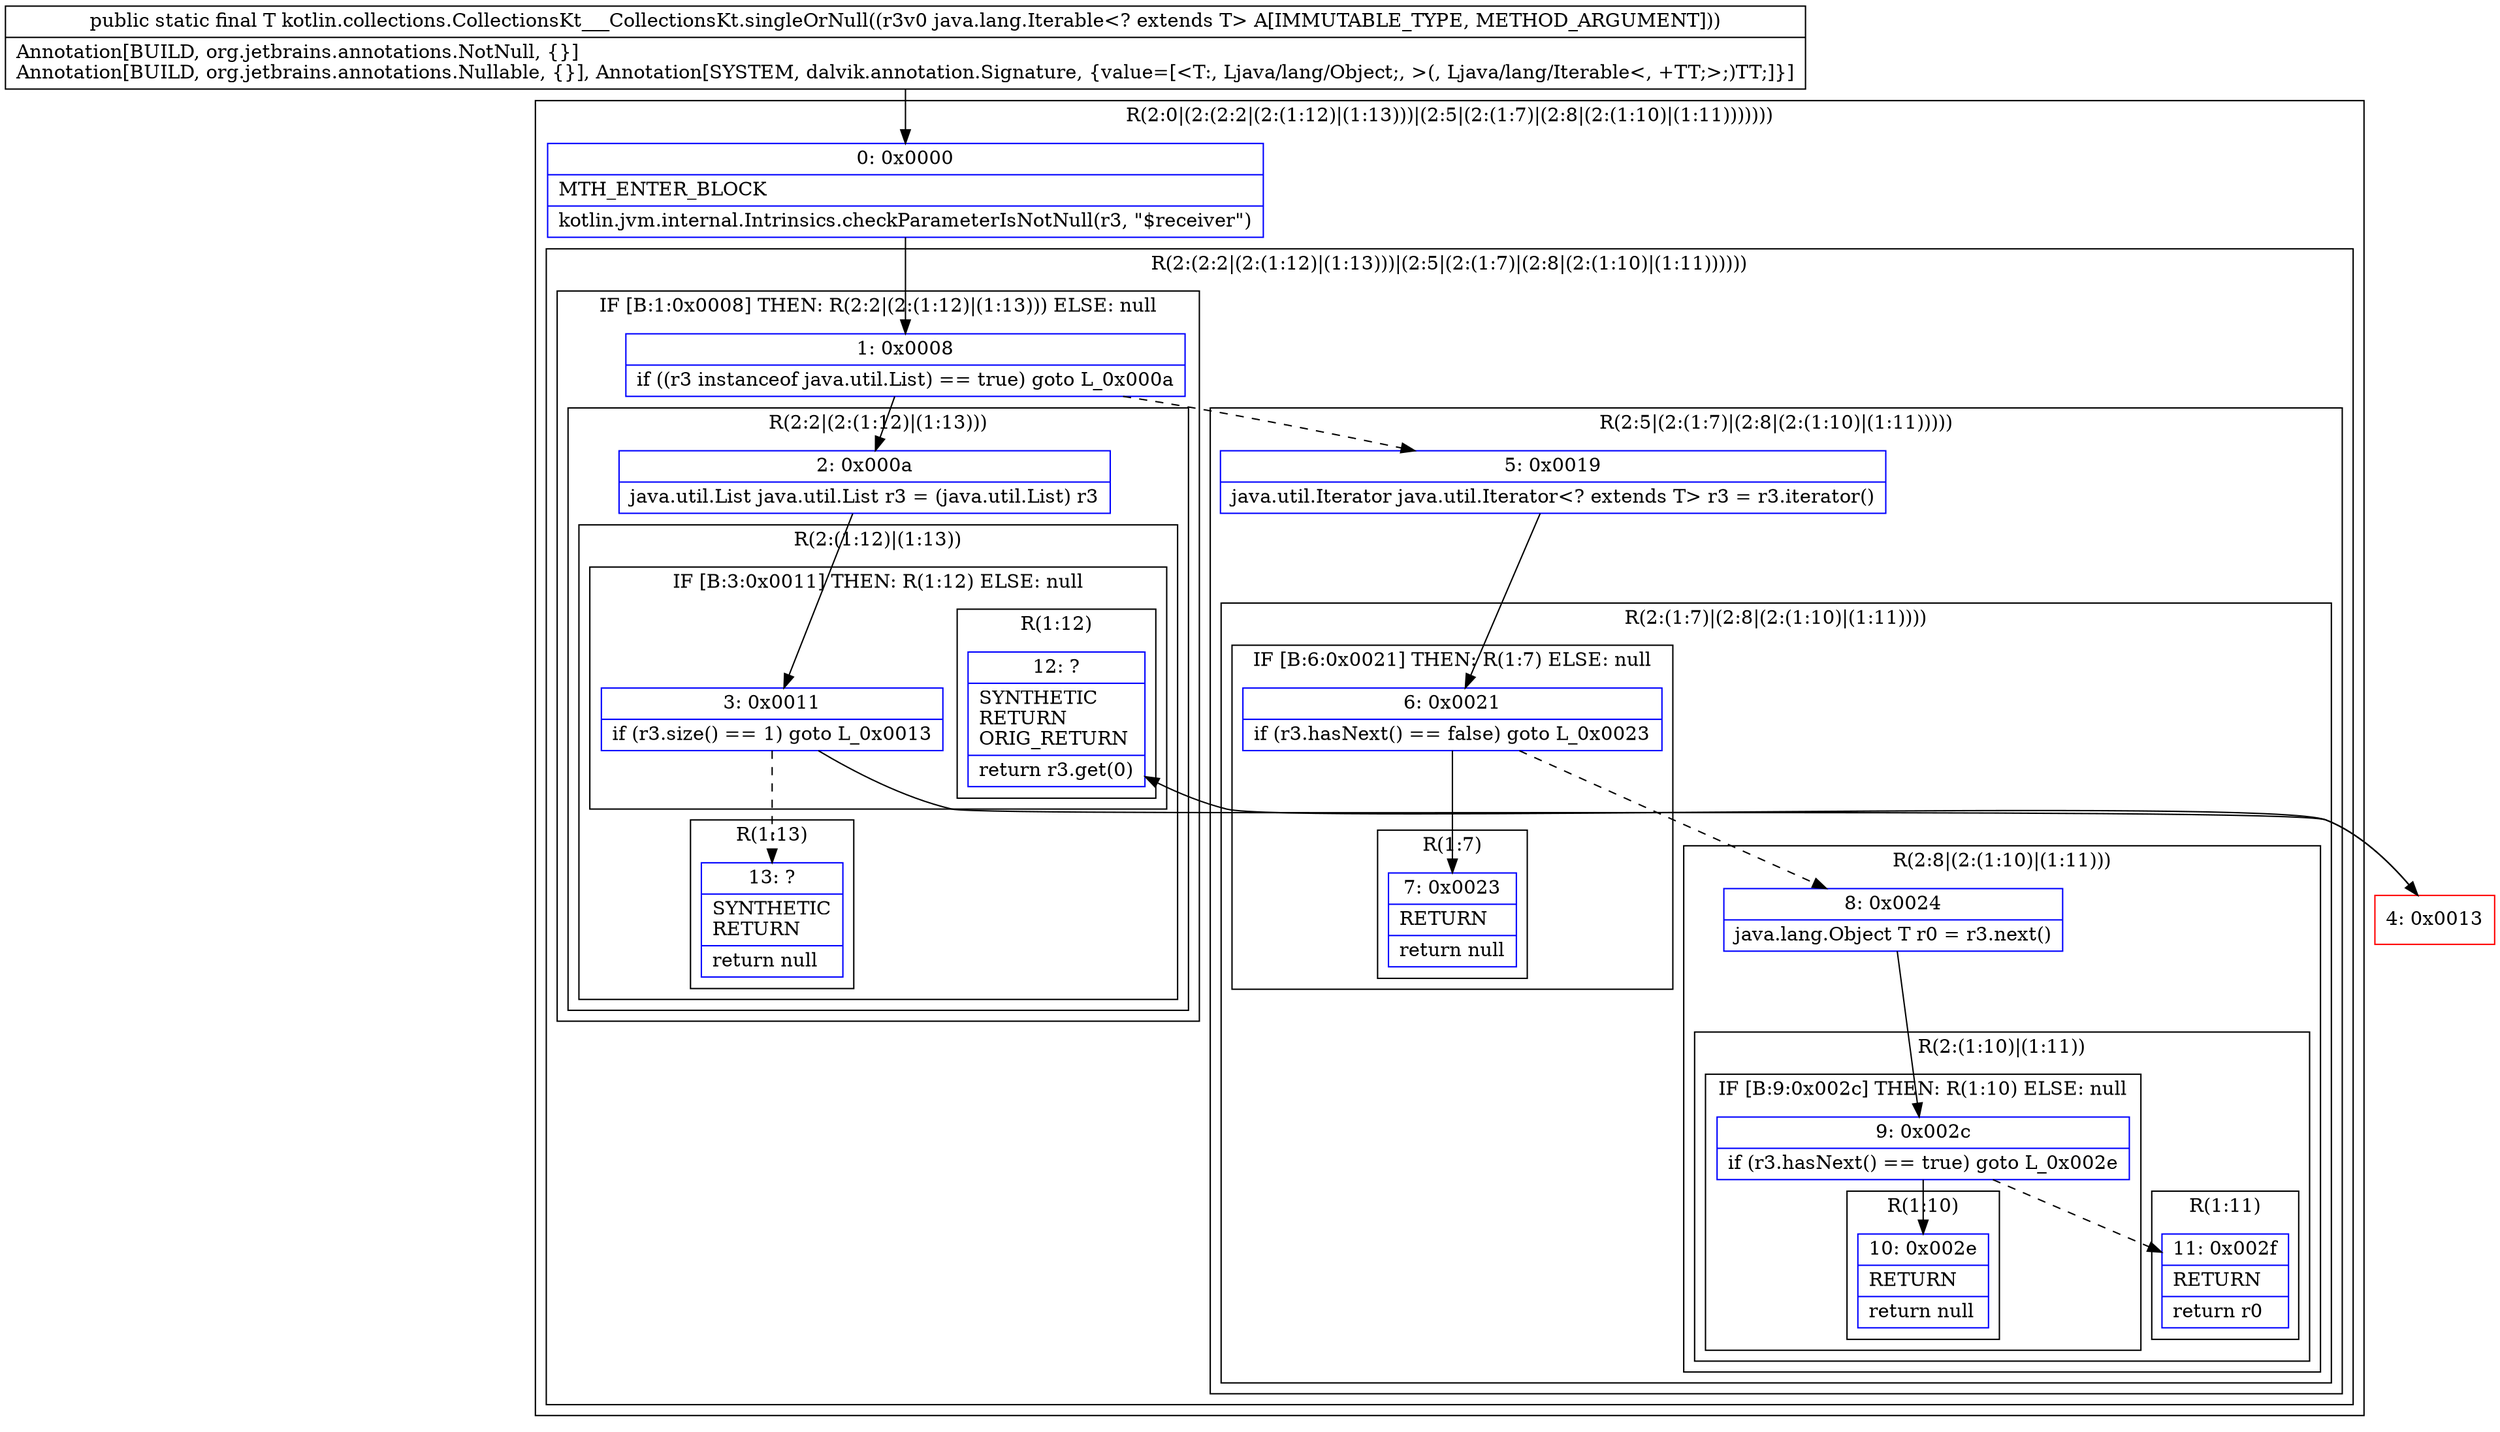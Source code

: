 digraph "CFG forkotlin.collections.CollectionsKt___CollectionsKt.singleOrNull(Ljava\/lang\/Iterable;)Ljava\/lang\/Object;" {
subgraph cluster_Region_1616445176 {
label = "R(2:0|(2:(2:2|(2:(1:12)|(1:13)))|(2:5|(2:(1:7)|(2:8|(2:(1:10)|(1:11)))))))";
node [shape=record,color=blue];
Node_0 [shape=record,label="{0\:\ 0x0000|MTH_ENTER_BLOCK\l|kotlin.jvm.internal.Intrinsics.checkParameterIsNotNull(r3, \"$receiver\")\l}"];
subgraph cluster_Region_1279393405 {
label = "R(2:(2:2|(2:(1:12)|(1:13)))|(2:5|(2:(1:7)|(2:8|(2:(1:10)|(1:11))))))";
node [shape=record,color=blue];
subgraph cluster_IfRegion_122536292 {
label = "IF [B:1:0x0008] THEN: R(2:2|(2:(1:12)|(1:13))) ELSE: null";
node [shape=record,color=blue];
Node_1 [shape=record,label="{1\:\ 0x0008|if ((r3 instanceof java.util.List) == true) goto L_0x000a\l}"];
subgraph cluster_Region_1275146523 {
label = "R(2:2|(2:(1:12)|(1:13)))";
node [shape=record,color=blue];
Node_2 [shape=record,label="{2\:\ 0x000a|java.util.List java.util.List r3 = (java.util.List) r3\l}"];
subgraph cluster_Region_1479789616 {
label = "R(2:(1:12)|(1:13))";
node [shape=record,color=blue];
subgraph cluster_IfRegion_132921932 {
label = "IF [B:3:0x0011] THEN: R(1:12) ELSE: null";
node [shape=record,color=blue];
Node_3 [shape=record,label="{3\:\ 0x0011|if (r3.size() == 1) goto L_0x0013\l}"];
subgraph cluster_Region_1158302970 {
label = "R(1:12)";
node [shape=record,color=blue];
Node_12 [shape=record,label="{12\:\ ?|SYNTHETIC\lRETURN\lORIG_RETURN\l|return r3.get(0)\l}"];
}
}
subgraph cluster_Region_2134595312 {
label = "R(1:13)";
node [shape=record,color=blue];
Node_13 [shape=record,label="{13\:\ ?|SYNTHETIC\lRETURN\l|return null\l}"];
}
}
}
}
subgraph cluster_Region_1294262874 {
label = "R(2:5|(2:(1:7)|(2:8|(2:(1:10)|(1:11)))))";
node [shape=record,color=blue];
Node_5 [shape=record,label="{5\:\ 0x0019|java.util.Iterator java.util.Iterator\<? extends T\> r3 = r3.iterator()\l}"];
subgraph cluster_Region_1019932028 {
label = "R(2:(1:7)|(2:8|(2:(1:10)|(1:11))))";
node [shape=record,color=blue];
subgraph cluster_IfRegion_1547145038 {
label = "IF [B:6:0x0021] THEN: R(1:7) ELSE: null";
node [shape=record,color=blue];
Node_6 [shape=record,label="{6\:\ 0x0021|if (r3.hasNext() == false) goto L_0x0023\l}"];
subgraph cluster_Region_1441095008 {
label = "R(1:7)";
node [shape=record,color=blue];
Node_7 [shape=record,label="{7\:\ 0x0023|RETURN\l|return null\l}"];
}
}
subgraph cluster_Region_1187101939 {
label = "R(2:8|(2:(1:10)|(1:11)))";
node [shape=record,color=blue];
Node_8 [shape=record,label="{8\:\ 0x0024|java.lang.Object T r0 = r3.next()\l}"];
subgraph cluster_Region_326195616 {
label = "R(2:(1:10)|(1:11))";
node [shape=record,color=blue];
subgraph cluster_IfRegion_1190169225 {
label = "IF [B:9:0x002c] THEN: R(1:10) ELSE: null";
node [shape=record,color=blue];
Node_9 [shape=record,label="{9\:\ 0x002c|if (r3.hasNext() == true) goto L_0x002e\l}"];
subgraph cluster_Region_920125928 {
label = "R(1:10)";
node [shape=record,color=blue];
Node_10 [shape=record,label="{10\:\ 0x002e|RETURN\l|return null\l}"];
}
}
subgraph cluster_Region_749508159 {
label = "R(1:11)";
node [shape=record,color=blue];
Node_11 [shape=record,label="{11\:\ 0x002f|RETURN\l|return r0\l}"];
}
}
}
}
}
}
}
Node_4 [shape=record,color=red,label="{4\:\ 0x0013}"];
MethodNode[shape=record,label="{public static final T kotlin.collections.CollectionsKt___CollectionsKt.singleOrNull((r3v0 java.lang.Iterable\<? extends T\> A[IMMUTABLE_TYPE, METHOD_ARGUMENT]))  | Annotation[BUILD, org.jetbrains.annotations.NotNull, \{\}]\lAnnotation[BUILD, org.jetbrains.annotations.Nullable, \{\}], Annotation[SYSTEM, dalvik.annotation.Signature, \{value=[\<T:, Ljava\/lang\/Object;, \>(, Ljava\/lang\/Iterable\<, +TT;\>;)TT;]\}]\l}"];
MethodNode -> Node_0;
Node_0 -> Node_1;
Node_1 -> Node_2;
Node_1 -> Node_5[style=dashed];
Node_2 -> Node_3;
Node_3 -> Node_4;
Node_3 -> Node_13[style=dashed];
Node_5 -> Node_6;
Node_6 -> Node_7;
Node_6 -> Node_8[style=dashed];
Node_8 -> Node_9;
Node_9 -> Node_10;
Node_9 -> Node_11[style=dashed];
Node_4 -> Node_12;
}


